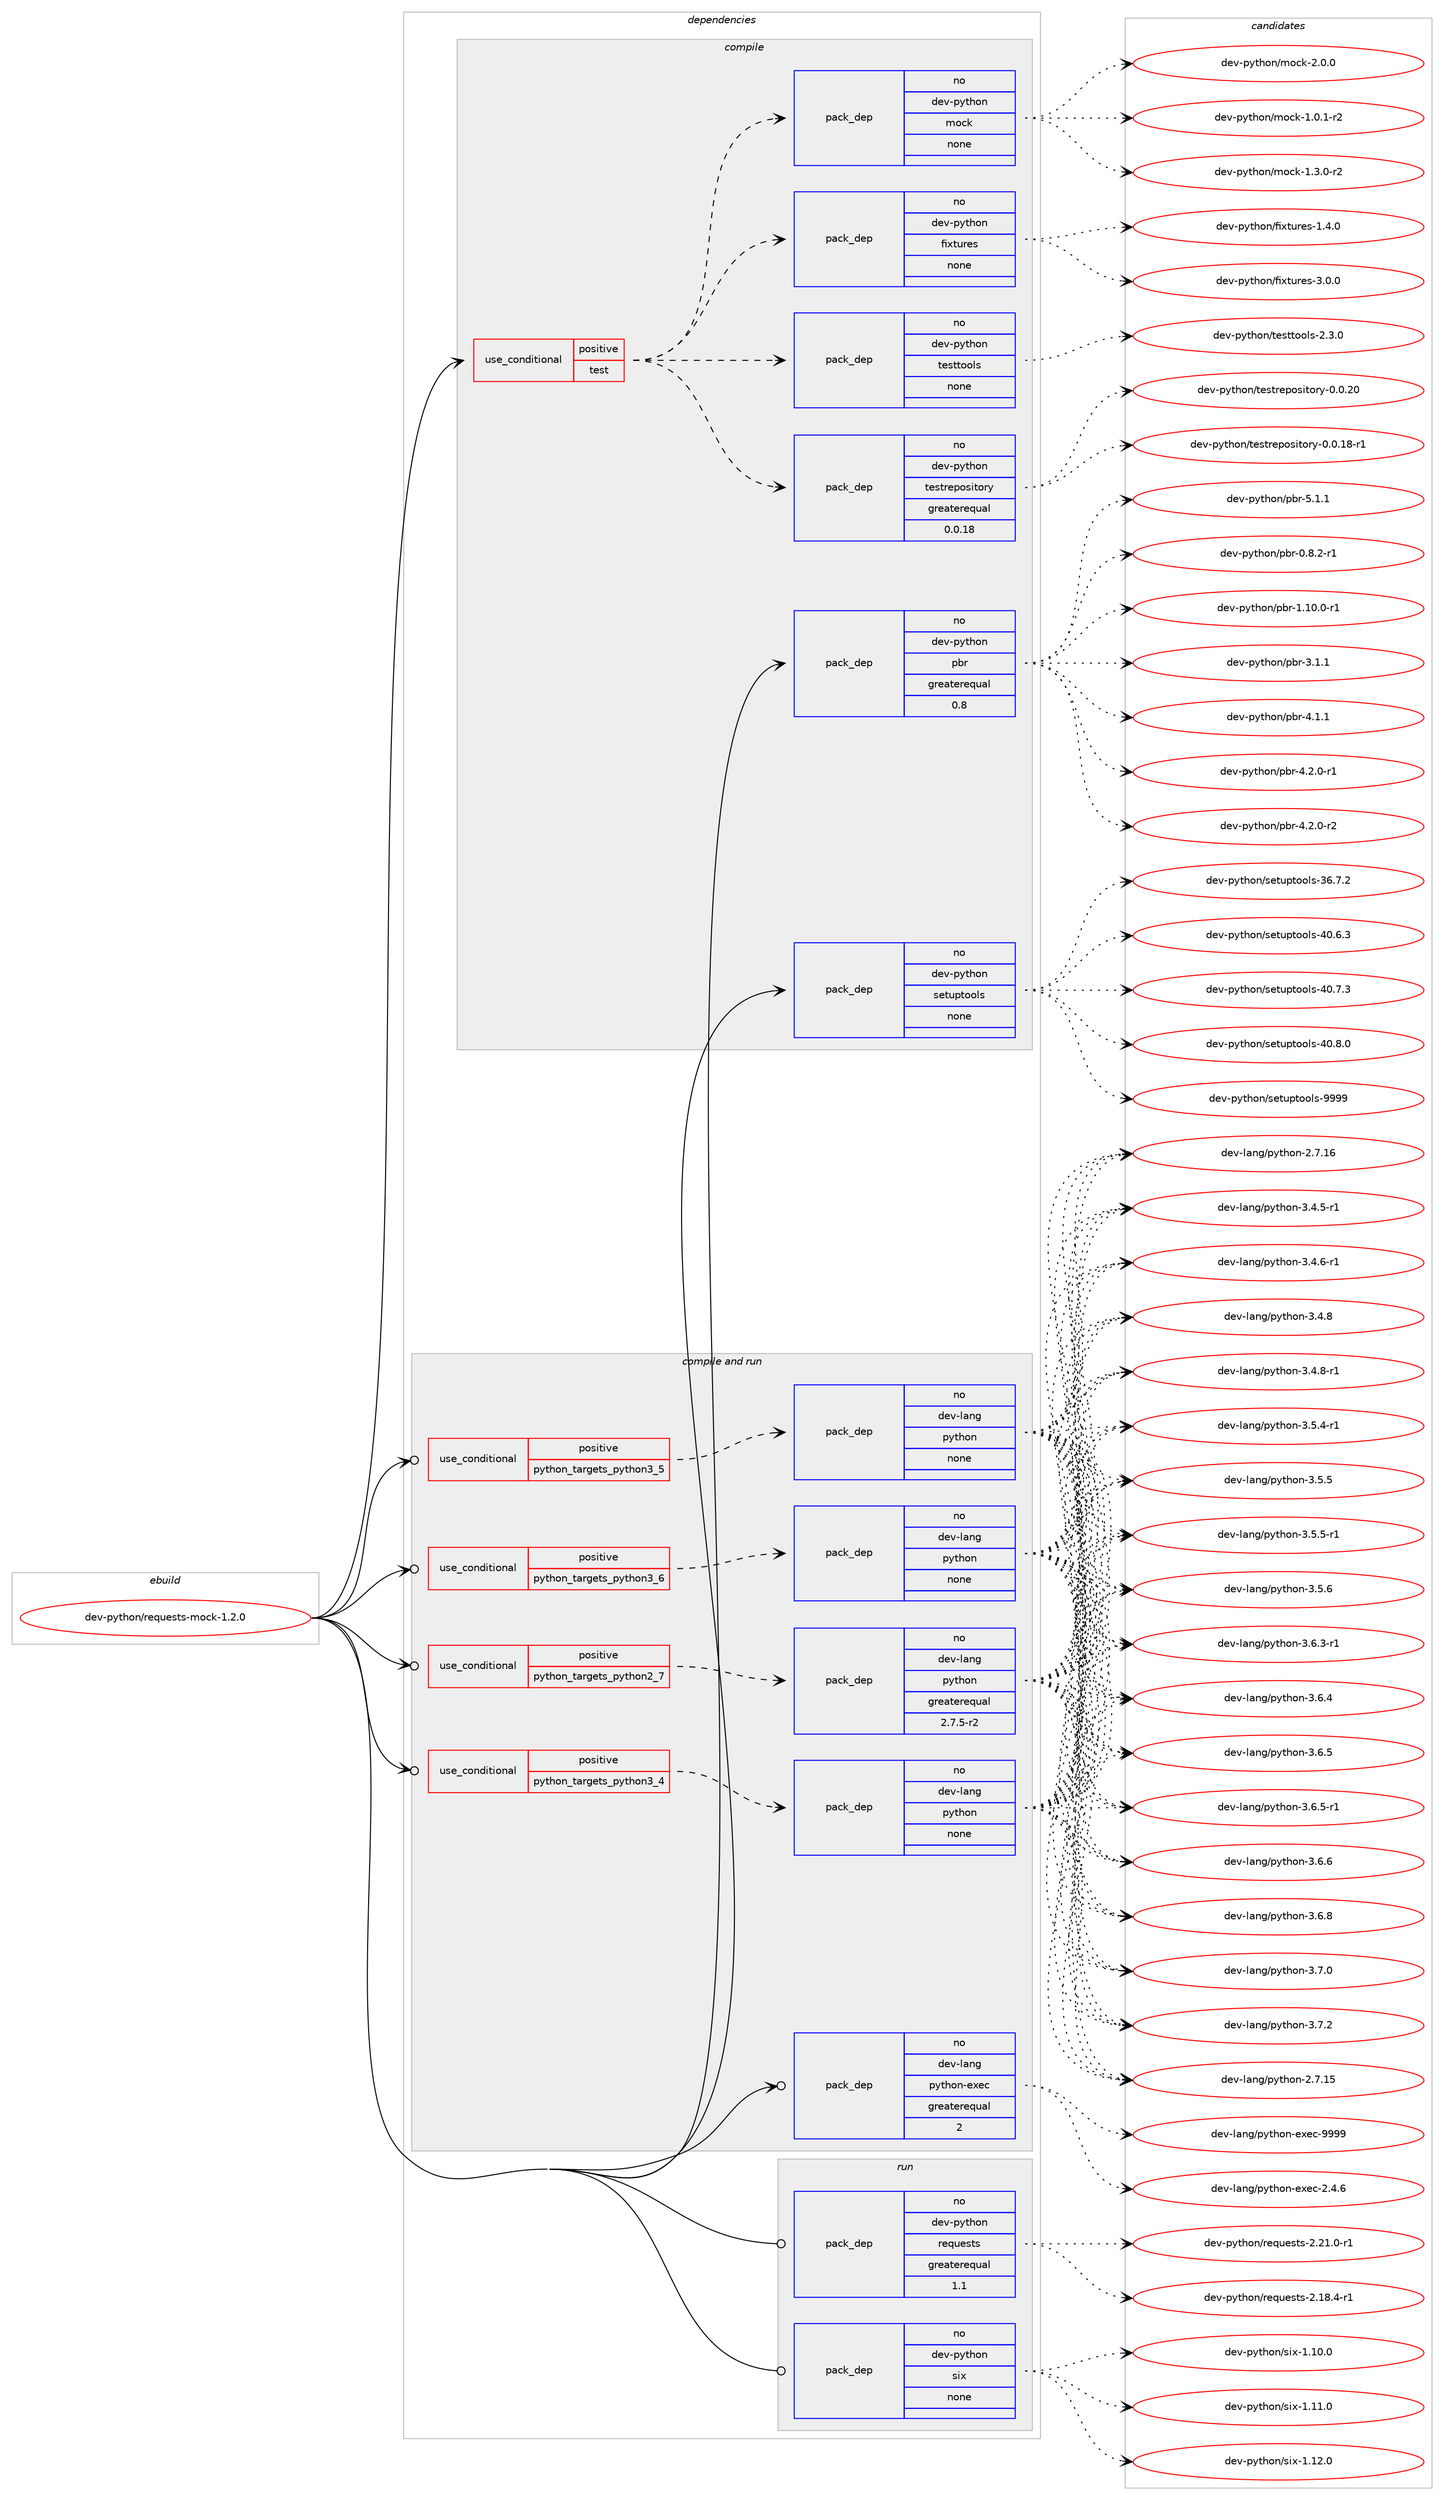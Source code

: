 digraph prolog {

# *************
# Graph options
# *************

newrank=true;
concentrate=true;
compound=true;
graph [rankdir=LR,fontname=Helvetica,fontsize=10,ranksep=1.5];#, ranksep=2.5, nodesep=0.2];
edge  [arrowhead=vee];
node  [fontname=Helvetica,fontsize=10];

# **********
# The ebuild
# **********

subgraph cluster_leftcol {
color=gray;
rank=same;
label=<<i>ebuild</i>>;
id [label="dev-python/requests-mock-1.2.0", color=red, width=4, href="../dev-python/requests-mock-1.2.0.svg"];
}

# ****************
# The dependencies
# ****************

subgraph cluster_midcol {
color=gray;
label=<<i>dependencies</i>>;
subgraph cluster_compile {
fillcolor="#eeeeee";
style=filled;
label=<<i>compile</i>>;
subgraph cond383804 {
dependency1438972 [label=<<TABLE BORDER="0" CELLBORDER="1" CELLSPACING="0" CELLPADDING="4"><TR><TD ROWSPAN="3" CELLPADDING="10">use_conditional</TD></TR><TR><TD>positive</TD></TR><TR><TD>test</TD></TR></TABLE>>, shape=none, color=red];
subgraph pack1031806 {
dependency1438973 [label=<<TABLE BORDER="0" CELLBORDER="1" CELLSPACING="0" CELLPADDING="4" WIDTH="220"><TR><TD ROWSPAN="6" CELLPADDING="30">pack_dep</TD></TR><TR><TD WIDTH="110">no</TD></TR><TR><TD>dev-python</TD></TR><TR><TD>fixtures</TD></TR><TR><TD>none</TD></TR><TR><TD></TD></TR></TABLE>>, shape=none, color=blue];
}
dependency1438972:e -> dependency1438973:w [weight=20,style="dashed",arrowhead="vee"];
subgraph pack1031807 {
dependency1438974 [label=<<TABLE BORDER="0" CELLBORDER="1" CELLSPACING="0" CELLPADDING="4" WIDTH="220"><TR><TD ROWSPAN="6" CELLPADDING="30">pack_dep</TD></TR><TR><TD WIDTH="110">no</TD></TR><TR><TD>dev-python</TD></TR><TR><TD>mock</TD></TR><TR><TD>none</TD></TR><TR><TD></TD></TR></TABLE>>, shape=none, color=blue];
}
dependency1438972:e -> dependency1438974:w [weight=20,style="dashed",arrowhead="vee"];
subgraph pack1031808 {
dependency1438975 [label=<<TABLE BORDER="0" CELLBORDER="1" CELLSPACING="0" CELLPADDING="4" WIDTH="220"><TR><TD ROWSPAN="6" CELLPADDING="30">pack_dep</TD></TR><TR><TD WIDTH="110">no</TD></TR><TR><TD>dev-python</TD></TR><TR><TD>testrepository</TD></TR><TR><TD>greaterequal</TD></TR><TR><TD>0.0.18</TD></TR></TABLE>>, shape=none, color=blue];
}
dependency1438972:e -> dependency1438975:w [weight=20,style="dashed",arrowhead="vee"];
subgraph pack1031809 {
dependency1438976 [label=<<TABLE BORDER="0" CELLBORDER="1" CELLSPACING="0" CELLPADDING="4" WIDTH="220"><TR><TD ROWSPAN="6" CELLPADDING="30">pack_dep</TD></TR><TR><TD WIDTH="110">no</TD></TR><TR><TD>dev-python</TD></TR><TR><TD>testtools</TD></TR><TR><TD>none</TD></TR><TR><TD></TD></TR></TABLE>>, shape=none, color=blue];
}
dependency1438972:e -> dependency1438976:w [weight=20,style="dashed",arrowhead="vee"];
}
id:e -> dependency1438972:w [weight=20,style="solid",arrowhead="vee"];
subgraph pack1031810 {
dependency1438977 [label=<<TABLE BORDER="0" CELLBORDER="1" CELLSPACING="0" CELLPADDING="4" WIDTH="220"><TR><TD ROWSPAN="6" CELLPADDING="30">pack_dep</TD></TR><TR><TD WIDTH="110">no</TD></TR><TR><TD>dev-python</TD></TR><TR><TD>pbr</TD></TR><TR><TD>greaterequal</TD></TR><TR><TD>0.8</TD></TR></TABLE>>, shape=none, color=blue];
}
id:e -> dependency1438977:w [weight=20,style="solid",arrowhead="vee"];
subgraph pack1031811 {
dependency1438978 [label=<<TABLE BORDER="0" CELLBORDER="1" CELLSPACING="0" CELLPADDING="4" WIDTH="220"><TR><TD ROWSPAN="6" CELLPADDING="30">pack_dep</TD></TR><TR><TD WIDTH="110">no</TD></TR><TR><TD>dev-python</TD></TR><TR><TD>setuptools</TD></TR><TR><TD>none</TD></TR><TR><TD></TD></TR></TABLE>>, shape=none, color=blue];
}
id:e -> dependency1438978:w [weight=20,style="solid",arrowhead="vee"];
}
subgraph cluster_compileandrun {
fillcolor="#eeeeee";
style=filled;
label=<<i>compile and run</i>>;
subgraph cond383805 {
dependency1438979 [label=<<TABLE BORDER="0" CELLBORDER="1" CELLSPACING="0" CELLPADDING="4"><TR><TD ROWSPAN="3" CELLPADDING="10">use_conditional</TD></TR><TR><TD>positive</TD></TR><TR><TD>python_targets_python2_7</TD></TR></TABLE>>, shape=none, color=red];
subgraph pack1031812 {
dependency1438980 [label=<<TABLE BORDER="0" CELLBORDER="1" CELLSPACING="0" CELLPADDING="4" WIDTH="220"><TR><TD ROWSPAN="6" CELLPADDING="30">pack_dep</TD></TR><TR><TD WIDTH="110">no</TD></TR><TR><TD>dev-lang</TD></TR><TR><TD>python</TD></TR><TR><TD>greaterequal</TD></TR><TR><TD>2.7.5-r2</TD></TR></TABLE>>, shape=none, color=blue];
}
dependency1438979:e -> dependency1438980:w [weight=20,style="dashed",arrowhead="vee"];
}
id:e -> dependency1438979:w [weight=20,style="solid",arrowhead="odotvee"];
subgraph cond383806 {
dependency1438981 [label=<<TABLE BORDER="0" CELLBORDER="1" CELLSPACING="0" CELLPADDING="4"><TR><TD ROWSPAN="3" CELLPADDING="10">use_conditional</TD></TR><TR><TD>positive</TD></TR><TR><TD>python_targets_python3_4</TD></TR></TABLE>>, shape=none, color=red];
subgraph pack1031813 {
dependency1438982 [label=<<TABLE BORDER="0" CELLBORDER="1" CELLSPACING="0" CELLPADDING="4" WIDTH="220"><TR><TD ROWSPAN="6" CELLPADDING="30">pack_dep</TD></TR><TR><TD WIDTH="110">no</TD></TR><TR><TD>dev-lang</TD></TR><TR><TD>python</TD></TR><TR><TD>none</TD></TR><TR><TD></TD></TR></TABLE>>, shape=none, color=blue];
}
dependency1438981:e -> dependency1438982:w [weight=20,style="dashed",arrowhead="vee"];
}
id:e -> dependency1438981:w [weight=20,style="solid",arrowhead="odotvee"];
subgraph cond383807 {
dependency1438983 [label=<<TABLE BORDER="0" CELLBORDER="1" CELLSPACING="0" CELLPADDING="4"><TR><TD ROWSPAN="3" CELLPADDING="10">use_conditional</TD></TR><TR><TD>positive</TD></TR><TR><TD>python_targets_python3_5</TD></TR></TABLE>>, shape=none, color=red];
subgraph pack1031814 {
dependency1438984 [label=<<TABLE BORDER="0" CELLBORDER="1" CELLSPACING="0" CELLPADDING="4" WIDTH="220"><TR><TD ROWSPAN="6" CELLPADDING="30">pack_dep</TD></TR><TR><TD WIDTH="110">no</TD></TR><TR><TD>dev-lang</TD></TR><TR><TD>python</TD></TR><TR><TD>none</TD></TR><TR><TD></TD></TR></TABLE>>, shape=none, color=blue];
}
dependency1438983:e -> dependency1438984:w [weight=20,style="dashed",arrowhead="vee"];
}
id:e -> dependency1438983:w [weight=20,style="solid",arrowhead="odotvee"];
subgraph cond383808 {
dependency1438985 [label=<<TABLE BORDER="0" CELLBORDER="1" CELLSPACING="0" CELLPADDING="4"><TR><TD ROWSPAN="3" CELLPADDING="10">use_conditional</TD></TR><TR><TD>positive</TD></TR><TR><TD>python_targets_python3_6</TD></TR></TABLE>>, shape=none, color=red];
subgraph pack1031815 {
dependency1438986 [label=<<TABLE BORDER="0" CELLBORDER="1" CELLSPACING="0" CELLPADDING="4" WIDTH="220"><TR><TD ROWSPAN="6" CELLPADDING="30">pack_dep</TD></TR><TR><TD WIDTH="110">no</TD></TR><TR><TD>dev-lang</TD></TR><TR><TD>python</TD></TR><TR><TD>none</TD></TR><TR><TD></TD></TR></TABLE>>, shape=none, color=blue];
}
dependency1438985:e -> dependency1438986:w [weight=20,style="dashed",arrowhead="vee"];
}
id:e -> dependency1438985:w [weight=20,style="solid",arrowhead="odotvee"];
subgraph pack1031816 {
dependency1438987 [label=<<TABLE BORDER="0" CELLBORDER="1" CELLSPACING="0" CELLPADDING="4" WIDTH="220"><TR><TD ROWSPAN="6" CELLPADDING="30">pack_dep</TD></TR><TR><TD WIDTH="110">no</TD></TR><TR><TD>dev-lang</TD></TR><TR><TD>python-exec</TD></TR><TR><TD>greaterequal</TD></TR><TR><TD>2</TD></TR></TABLE>>, shape=none, color=blue];
}
id:e -> dependency1438987:w [weight=20,style="solid",arrowhead="odotvee"];
}
subgraph cluster_run {
fillcolor="#eeeeee";
style=filled;
label=<<i>run</i>>;
subgraph pack1031817 {
dependency1438988 [label=<<TABLE BORDER="0" CELLBORDER="1" CELLSPACING="0" CELLPADDING="4" WIDTH="220"><TR><TD ROWSPAN="6" CELLPADDING="30">pack_dep</TD></TR><TR><TD WIDTH="110">no</TD></TR><TR><TD>dev-python</TD></TR><TR><TD>requests</TD></TR><TR><TD>greaterequal</TD></TR><TR><TD>1.1</TD></TR></TABLE>>, shape=none, color=blue];
}
id:e -> dependency1438988:w [weight=20,style="solid",arrowhead="odot"];
subgraph pack1031818 {
dependency1438989 [label=<<TABLE BORDER="0" CELLBORDER="1" CELLSPACING="0" CELLPADDING="4" WIDTH="220"><TR><TD ROWSPAN="6" CELLPADDING="30">pack_dep</TD></TR><TR><TD WIDTH="110">no</TD></TR><TR><TD>dev-python</TD></TR><TR><TD>six</TD></TR><TR><TD>none</TD></TR><TR><TD></TD></TR></TABLE>>, shape=none, color=blue];
}
id:e -> dependency1438989:w [weight=20,style="solid",arrowhead="odot"];
}
}

# **************
# The candidates
# **************

subgraph cluster_choices {
rank=same;
color=gray;
label=<<i>candidates</i>>;

subgraph choice1031806 {
color=black;
nodesep=1;
choice1001011184511212111610411111047102105120116117114101115454946524648 [label="dev-python/fixtures-1.4.0", color=red, width=4,href="../dev-python/fixtures-1.4.0.svg"];
choice1001011184511212111610411111047102105120116117114101115455146484648 [label="dev-python/fixtures-3.0.0", color=red, width=4,href="../dev-python/fixtures-3.0.0.svg"];
dependency1438973:e -> choice1001011184511212111610411111047102105120116117114101115454946524648:w [style=dotted,weight="100"];
dependency1438973:e -> choice1001011184511212111610411111047102105120116117114101115455146484648:w [style=dotted,weight="100"];
}
subgraph choice1031807 {
color=black;
nodesep=1;
choice1001011184511212111610411111047109111991074549464846494511450 [label="dev-python/mock-1.0.1-r2", color=red, width=4,href="../dev-python/mock-1.0.1-r2.svg"];
choice1001011184511212111610411111047109111991074549465146484511450 [label="dev-python/mock-1.3.0-r2", color=red, width=4,href="../dev-python/mock-1.3.0-r2.svg"];
choice100101118451121211161041111104710911199107455046484648 [label="dev-python/mock-2.0.0", color=red, width=4,href="../dev-python/mock-2.0.0.svg"];
dependency1438974:e -> choice1001011184511212111610411111047109111991074549464846494511450:w [style=dotted,weight="100"];
dependency1438974:e -> choice1001011184511212111610411111047109111991074549465146484511450:w [style=dotted,weight="100"];
dependency1438974:e -> choice100101118451121211161041111104710911199107455046484648:w [style=dotted,weight="100"];
}
subgraph choice1031808 {
color=black;
nodesep=1;
choice1001011184511212111610411111047116101115116114101112111115105116111114121454846484649564511449 [label="dev-python/testrepository-0.0.18-r1", color=red, width=4,href="../dev-python/testrepository-0.0.18-r1.svg"];
choice100101118451121211161041111104711610111511611410111211111510511611111412145484648465048 [label="dev-python/testrepository-0.0.20", color=red, width=4,href="../dev-python/testrepository-0.0.20.svg"];
dependency1438975:e -> choice1001011184511212111610411111047116101115116114101112111115105116111114121454846484649564511449:w [style=dotted,weight="100"];
dependency1438975:e -> choice100101118451121211161041111104711610111511611410111211111510511611111412145484648465048:w [style=dotted,weight="100"];
}
subgraph choice1031809 {
color=black;
nodesep=1;
choice1001011184511212111610411111047116101115116116111111108115455046514648 [label="dev-python/testtools-2.3.0", color=red, width=4,href="../dev-python/testtools-2.3.0.svg"];
dependency1438976:e -> choice1001011184511212111610411111047116101115116116111111108115455046514648:w [style=dotted,weight="100"];
}
subgraph choice1031810 {
color=black;
nodesep=1;
choice1001011184511212111610411111047112981144548465646504511449 [label="dev-python/pbr-0.8.2-r1", color=red, width=4,href="../dev-python/pbr-0.8.2-r1.svg"];
choice100101118451121211161041111104711298114454946494846484511449 [label="dev-python/pbr-1.10.0-r1", color=red, width=4,href="../dev-python/pbr-1.10.0-r1.svg"];
choice100101118451121211161041111104711298114455146494649 [label="dev-python/pbr-3.1.1", color=red, width=4,href="../dev-python/pbr-3.1.1.svg"];
choice100101118451121211161041111104711298114455246494649 [label="dev-python/pbr-4.1.1", color=red, width=4,href="../dev-python/pbr-4.1.1.svg"];
choice1001011184511212111610411111047112981144552465046484511449 [label="dev-python/pbr-4.2.0-r1", color=red, width=4,href="../dev-python/pbr-4.2.0-r1.svg"];
choice1001011184511212111610411111047112981144552465046484511450 [label="dev-python/pbr-4.2.0-r2", color=red, width=4,href="../dev-python/pbr-4.2.0-r2.svg"];
choice100101118451121211161041111104711298114455346494649 [label="dev-python/pbr-5.1.1", color=red, width=4,href="../dev-python/pbr-5.1.1.svg"];
dependency1438977:e -> choice1001011184511212111610411111047112981144548465646504511449:w [style=dotted,weight="100"];
dependency1438977:e -> choice100101118451121211161041111104711298114454946494846484511449:w [style=dotted,weight="100"];
dependency1438977:e -> choice100101118451121211161041111104711298114455146494649:w [style=dotted,weight="100"];
dependency1438977:e -> choice100101118451121211161041111104711298114455246494649:w [style=dotted,weight="100"];
dependency1438977:e -> choice1001011184511212111610411111047112981144552465046484511449:w [style=dotted,weight="100"];
dependency1438977:e -> choice1001011184511212111610411111047112981144552465046484511450:w [style=dotted,weight="100"];
dependency1438977:e -> choice100101118451121211161041111104711298114455346494649:w [style=dotted,weight="100"];
}
subgraph choice1031811 {
color=black;
nodesep=1;
choice100101118451121211161041111104711510111611711211611111110811545515446554650 [label="dev-python/setuptools-36.7.2", color=red, width=4,href="../dev-python/setuptools-36.7.2.svg"];
choice100101118451121211161041111104711510111611711211611111110811545524846544651 [label="dev-python/setuptools-40.6.3", color=red, width=4,href="../dev-python/setuptools-40.6.3.svg"];
choice100101118451121211161041111104711510111611711211611111110811545524846554651 [label="dev-python/setuptools-40.7.3", color=red, width=4,href="../dev-python/setuptools-40.7.3.svg"];
choice100101118451121211161041111104711510111611711211611111110811545524846564648 [label="dev-python/setuptools-40.8.0", color=red, width=4,href="../dev-python/setuptools-40.8.0.svg"];
choice10010111845112121116104111110471151011161171121161111111081154557575757 [label="dev-python/setuptools-9999", color=red, width=4,href="../dev-python/setuptools-9999.svg"];
dependency1438978:e -> choice100101118451121211161041111104711510111611711211611111110811545515446554650:w [style=dotted,weight="100"];
dependency1438978:e -> choice100101118451121211161041111104711510111611711211611111110811545524846544651:w [style=dotted,weight="100"];
dependency1438978:e -> choice100101118451121211161041111104711510111611711211611111110811545524846554651:w [style=dotted,weight="100"];
dependency1438978:e -> choice100101118451121211161041111104711510111611711211611111110811545524846564648:w [style=dotted,weight="100"];
dependency1438978:e -> choice10010111845112121116104111110471151011161171121161111111081154557575757:w [style=dotted,weight="100"];
}
subgraph choice1031812 {
color=black;
nodesep=1;
choice10010111845108971101034711212111610411111045504655464953 [label="dev-lang/python-2.7.15", color=red, width=4,href="../dev-lang/python-2.7.15.svg"];
choice10010111845108971101034711212111610411111045504655464954 [label="dev-lang/python-2.7.16", color=red, width=4,href="../dev-lang/python-2.7.16.svg"];
choice1001011184510897110103471121211161041111104551465246534511449 [label="dev-lang/python-3.4.5-r1", color=red, width=4,href="../dev-lang/python-3.4.5-r1.svg"];
choice1001011184510897110103471121211161041111104551465246544511449 [label="dev-lang/python-3.4.6-r1", color=red, width=4,href="../dev-lang/python-3.4.6-r1.svg"];
choice100101118451089711010347112121116104111110455146524656 [label="dev-lang/python-3.4.8", color=red, width=4,href="../dev-lang/python-3.4.8.svg"];
choice1001011184510897110103471121211161041111104551465246564511449 [label="dev-lang/python-3.4.8-r1", color=red, width=4,href="../dev-lang/python-3.4.8-r1.svg"];
choice1001011184510897110103471121211161041111104551465346524511449 [label="dev-lang/python-3.5.4-r1", color=red, width=4,href="../dev-lang/python-3.5.4-r1.svg"];
choice100101118451089711010347112121116104111110455146534653 [label="dev-lang/python-3.5.5", color=red, width=4,href="../dev-lang/python-3.5.5.svg"];
choice1001011184510897110103471121211161041111104551465346534511449 [label="dev-lang/python-3.5.5-r1", color=red, width=4,href="../dev-lang/python-3.5.5-r1.svg"];
choice100101118451089711010347112121116104111110455146534654 [label="dev-lang/python-3.5.6", color=red, width=4,href="../dev-lang/python-3.5.6.svg"];
choice1001011184510897110103471121211161041111104551465446514511449 [label="dev-lang/python-3.6.3-r1", color=red, width=4,href="../dev-lang/python-3.6.3-r1.svg"];
choice100101118451089711010347112121116104111110455146544652 [label="dev-lang/python-3.6.4", color=red, width=4,href="../dev-lang/python-3.6.4.svg"];
choice100101118451089711010347112121116104111110455146544653 [label="dev-lang/python-3.6.5", color=red, width=4,href="../dev-lang/python-3.6.5.svg"];
choice1001011184510897110103471121211161041111104551465446534511449 [label="dev-lang/python-3.6.5-r1", color=red, width=4,href="../dev-lang/python-3.6.5-r1.svg"];
choice100101118451089711010347112121116104111110455146544654 [label="dev-lang/python-3.6.6", color=red, width=4,href="../dev-lang/python-3.6.6.svg"];
choice100101118451089711010347112121116104111110455146544656 [label="dev-lang/python-3.6.8", color=red, width=4,href="../dev-lang/python-3.6.8.svg"];
choice100101118451089711010347112121116104111110455146554648 [label="dev-lang/python-3.7.0", color=red, width=4,href="../dev-lang/python-3.7.0.svg"];
choice100101118451089711010347112121116104111110455146554650 [label="dev-lang/python-3.7.2", color=red, width=4,href="../dev-lang/python-3.7.2.svg"];
dependency1438980:e -> choice10010111845108971101034711212111610411111045504655464953:w [style=dotted,weight="100"];
dependency1438980:e -> choice10010111845108971101034711212111610411111045504655464954:w [style=dotted,weight="100"];
dependency1438980:e -> choice1001011184510897110103471121211161041111104551465246534511449:w [style=dotted,weight="100"];
dependency1438980:e -> choice1001011184510897110103471121211161041111104551465246544511449:w [style=dotted,weight="100"];
dependency1438980:e -> choice100101118451089711010347112121116104111110455146524656:w [style=dotted,weight="100"];
dependency1438980:e -> choice1001011184510897110103471121211161041111104551465246564511449:w [style=dotted,weight="100"];
dependency1438980:e -> choice1001011184510897110103471121211161041111104551465346524511449:w [style=dotted,weight="100"];
dependency1438980:e -> choice100101118451089711010347112121116104111110455146534653:w [style=dotted,weight="100"];
dependency1438980:e -> choice1001011184510897110103471121211161041111104551465346534511449:w [style=dotted,weight="100"];
dependency1438980:e -> choice100101118451089711010347112121116104111110455146534654:w [style=dotted,weight="100"];
dependency1438980:e -> choice1001011184510897110103471121211161041111104551465446514511449:w [style=dotted,weight="100"];
dependency1438980:e -> choice100101118451089711010347112121116104111110455146544652:w [style=dotted,weight="100"];
dependency1438980:e -> choice100101118451089711010347112121116104111110455146544653:w [style=dotted,weight="100"];
dependency1438980:e -> choice1001011184510897110103471121211161041111104551465446534511449:w [style=dotted,weight="100"];
dependency1438980:e -> choice100101118451089711010347112121116104111110455146544654:w [style=dotted,weight="100"];
dependency1438980:e -> choice100101118451089711010347112121116104111110455146544656:w [style=dotted,weight="100"];
dependency1438980:e -> choice100101118451089711010347112121116104111110455146554648:w [style=dotted,weight="100"];
dependency1438980:e -> choice100101118451089711010347112121116104111110455146554650:w [style=dotted,weight="100"];
}
subgraph choice1031813 {
color=black;
nodesep=1;
choice10010111845108971101034711212111610411111045504655464953 [label="dev-lang/python-2.7.15", color=red, width=4,href="../dev-lang/python-2.7.15.svg"];
choice10010111845108971101034711212111610411111045504655464954 [label="dev-lang/python-2.7.16", color=red, width=4,href="../dev-lang/python-2.7.16.svg"];
choice1001011184510897110103471121211161041111104551465246534511449 [label="dev-lang/python-3.4.5-r1", color=red, width=4,href="../dev-lang/python-3.4.5-r1.svg"];
choice1001011184510897110103471121211161041111104551465246544511449 [label="dev-lang/python-3.4.6-r1", color=red, width=4,href="../dev-lang/python-3.4.6-r1.svg"];
choice100101118451089711010347112121116104111110455146524656 [label="dev-lang/python-3.4.8", color=red, width=4,href="../dev-lang/python-3.4.8.svg"];
choice1001011184510897110103471121211161041111104551465246564511449 [label="dev-lang/python-3.4.8-r1", color=red, width=4,href="../dev-lang/python-3.4.8-r1.svg"];
choice1001011184510897110103471121211161041111104551465346524511449 [label="dev-lang/python-3.5.4-r1", color=red, width=4,href="../dev-lang/python-3.5.4-r1.svg"];
choice100101118451089711010347112121116104111110455146534653 [label="dev-lang/python-3.5.5", color=red, width=4,href="../dev-lang/python-3.5.5.svg"];
choice1001011184510897110103471121211161041111104551465346534511449 [label="dev-lang/python-3.5.5-r1", color=red, width=4,href="../dev-lang/python-3.5.5-r1.svg"];
choice100101118451089711010347112121116104111110455146534654 [label="dev-lang/python-3.5.6", color=red, width=4,href="../dev-lang/python-3.5.6.svg"];
choice1001011184510897110103471121211161041111104551465446514511449 [label="dev-lang/python-3.6.3-r1", color=red, width=4,href="../dev-lang/python-3.6.3-r1.svg"];
choice100101118451089711010347112121116104111110455146544652 [label="dev-lang/python-3.6.4", color=red, width=4,href="../dev-lang/python-3.6.4.svg"];
choice100101118451089711010347112121116104111110455146544653 [label="dev-lang/python-3.6.5", color=red, width=4,href="../dev-lang/python-3.6.5.svg"];
choice1001011184510897110103471121211161041111104551465446534511449 [label="dev-lang/python-3.6.5-r1", color=red, width=4,href="../dev-lang/python-3.6.5-r1.svg"];
choice100101118451089711010347112121116104111110455146544654 [label="dev-lang/python-3.6.6", color=red, width=4,href="../dev-lang/python-3.6.6.svg"];
choice100101118451089711010347112121116104111110455146544656 [label="dev-lang/python-3.6.8", color=red, width=4,href="../dev-lang/python-3.6.8.svg"];
choice100101118451089711010347112121116104111110455146554648 [label="dev-lang/python-3.7.0", color=red, width=4,href="../dev-lang/python-3.7.0.svg"];
choice100101118451089711010347112121116104111110455146554650 [label="dev-lang/python-3.7.2", color=red, width=4,href="../dev-lang/python-3.7.2.svg"];
dependency1438982:e -> choice10010111845108971101034711212111610411111045504655464953:w [style=dotted,weight="100"];
dependency1438982:e -> choice10010111845108971101034711212111610411111045504655464954:w [style=dotted,weight="100"];
dependency1438982:e -> choice1001011184510897110103471121211161041111104551465246534511449:w [style=dotted,weight="100"];
dependency1438982:e -> choice1001011184510897110103471121211161041111104551465246544511449:w [style=dotted,weight="100"];
dependency1438982:e -> choice100101118451089711010347112121116104111110455146524656:w [style=dotted,weight="100"];
dependency1438982:e -> choice1001011184510897110103471121211161041111104551465246564511449:w [style=dotted,weight="100"];
dependency1438982:e -> choice1001011184510897110103471121211161041111104551465346524511449:w [style=dotted,weight="100"];
dependency1438982:e -> choice100101118451089711010347112121116104111110455146534653:w [style=dotted,weight="100"];
dependency1438982:e -> choice1001011184510897110103471121211161041111104551465346534511449:w [style=dotted,weight="100"];
dependency1438982:e -> choice100101118451089711010347112121116104111110455146534654:w [style=dotted,weight="100"];
dependency1438982:e -> choice1001011184510897110103471121211161041111104551465446514511449:w [style=dotted,weight="100"];
dependency1438982:e -> choice100101118451089711010347112121116104111110455146544652:w [style=dotted,weight="100"];
dependency1438982:e -> choice100101118451089711010347112121116104111110455146544653:w [style=dotted,weight="100"];
dependency1438982:e -> choice1001011184510897110103471121211161041111104551465446534511449:w [style=dotted,weight="100"];
dependency1438982:e -> choice100101118451089711010347112121116104111110455146544654:w [style=dotted,weight="100"];
dependency1438982:e -> choice100101118451089711010347112121116104111110455146544656:w [style=dotted,weight="100"];
dependency1438982:e -> choice100101118451089711010347112121116104111110455146554648:w [style=dotted,weight="100"];
dependency1438982:e -> choice100101118451089711010347112121116104111110455146554650:w [style=dotted,weight="100"];
}
subgraph choice1031814 {
color=black;
nodesep=1;
choice10010111845108971101034711212111610411111045504655464953 [label="dev-lang/python-2.7.15", color=red, width=4,href="../dev-lang/python-2.7.15.svg"];
choice10010111845108971101034711212111610411111045504655464954 [label="dev-lang/python-2.7.16", color=red, width=4,href="../dev-lang/python-2.7.16.svg"];
choice1001011184510897110103471121211161041111104551465246534511449 [label="dev-lang/python-3.4.5-r1", color=red, width=4,href="../dev-lang/python-3.4.5-r1.svg"];
choice1001011184510897110103471121211161041111104551465246544511449 [label="dev-lang/python-3.4.6-r1", color=red, width=4,href="../dev-lang/python-3.4.6-r1.svg"];
choice100101118451089711010347112121116104111110455146524656 [label="dev-lang/python-3.4.8", color=red, width=4,href="../dev-lang/python-3.4.8.svg"];
choice1001011184510897110103471121211161041111104551465246564511449 [label="dev-lang/python-3.4.8-r1", color=red, width=4,href="../dev-lang/python-3.4.8-r1.svg"];
choice1001011184510897110103471121211161041111104551465346524511449 [label="dev-lang/python-3.5.4-r1", color=red, width=4,href="../dev-lang/python-3.5.4-r1.svg"];
choice100101118451089711010347112121116104111110455146534653 [label="dev-lang/python-3.5.5", color=red, width=4,href="../dev-lang/python-3.5.5.svg"];
choice1001011184510897110103471121211161041111104551465346534511449 [label="dev-lang/python-3.5.5-r1", color=red, width=4,href="../dev-lang/python-3.5.5-r1.svg"];
choice100101118451089711010347112121116104111110455146534654 [label="dev-lang/python-3.5.6", color=red, width=4,href="../dev-lang/python-3.5.6.svg"];
choice1001011184510897110103471121211161041111104551465446514511449 [label="dev-lang/python-3.6.3-r1", color=red, width=4,href="../dev-lang/python-3.6.3-r1.svg"];
choice100101118451089711010347112121116104111110455146544652 [label="dev-lang/python-3.6.4", color=red, width=4,href="../dev-lang/python-3.6.4.svg"];
choice100101118451089711010347112121116104111110455146544653 [label="dev-lang/python-3.6.5", color=red, width=4,href="../dev-lang/python-3.6.5.svg"];
choice1001011184510897110103471121211161041111104551465446534511449 [label="dev-lang/python-3.6.5-r1", color=red, width=4,href="../dev-lang/python-3.6.5-r1.svg"];
choice100101118451089711010347112121116104111110455146544654 [label="dev-lang/python-3.6.6", color=red, width=4,href="../dev-lang/python-3.6.6.svg"];
choice100101118451089711010347112121116104111110455146544656 [label="dev-lang/python-3.6.8", color=red, width=4,href="../dev-lang/python-3.6.8.svg"];
choice100101118451089711010347112121116104111110455146554648 [label="dev-lang/python-3.7.0", color=red, width=4,href="../dev-lang/python-3.7.0.svg"];
choice100101118451089711010347112121116104111110455146554650 [label="dev-lang/python-3.7.2", color=red, width=4,href="../dev-lang/python-3.7.2.svg"];
dependency1438984:e -> choice10010111845108971101034711212111610411111045504655464953:w [style=dotted,weight="100"];
dependency1438984:e -> choice10010111845108971101034711212111610411111045504655464954:w [style=dotted,weight="100"];
dependency1438984:e -> choice1001011184510897110103471121211161041111104551465246534511449:w [style=dotted,weight="100"];
dependency1438984:e -> choice1001011184510897110103471121211161041111104551465246544511449:w [style=dotted,weight="100"];
dependency1438984:e -> choice100101118451089711010347112121116104111110455146524656:w [style=dotted,weight="100"];
dependency1438984:e -> choice1001011184510897110103471121211161041111104551465246564511449:w [style=dotted,weight="100"];
dependency1438984:e -> choice1001011184510897110103471121211161041111104551465346524511449:w [style=dotted,weight="100"];
dependency1438984:e -> choice100101118451089711010347112121116104111110455146534653:w [style=dotted,weight="100"];
dependency1438984:e -> choice1001011184510897110103471121211161041111104551465346534511449:w [style=dotted,weight="100"];
dependency1438984:e -> choice100101118451089711010347112121116104111110455146534654:w [style=dotted,weight="100"];
dependency1438984:e -> choice1001011184510897110103471121211161041111104551465446514511449:w [style=dotted,weight="100"];
dependency1438984:e -> choice100101118451089711010347112121116104111110455146544652:w [style=dotted,weight="100"];
dependency1438984:e -> choice100101118451089711010347112121116104111110455146544653:w [style=dotted,weight="100"];
dependency1438984:e -> choice1001011184510897110103471121211161041111104551465446534511449:w [style=dotted,weight="100"];
dependency1438984:e -> choice100101118451089711010347112121116104111110455146544654:w [style=dotted,weight="100"];
dependency1438984:e -> choice100101118451089711010347112121116104111110455146544656:w [style=dotted,weight="100"];
dependency1438984:e -> choice100101118451089711010347112121116104111110455146554648:w [style=dotted,weight="100"];
dependency1438984:e -> choice100101118451089711010347112121116104111110455146554650:w [style=dotted,weight="100"];
}
subgraph choice1031815 {
color=black;
nodesep=1;
choice10010111845108971101034711212111610411111045504655464953 [label="dev-lang/python-2.7.15", color=red, width=4,href="../dev-lang/python-2.7.15.svg"];
choice10010111845108971101034711212111610411111045504655464954 [label="dev-lang/python-2.7.16", color=red, width=4,href="../dev-lang/python-2.7.16.svg"];
choice1001011184510897110103471121211161041111104551465246534511449 [label="dev-lang/python-3.4.5-r1", color=red, width=4,href="../dev-lang/python-3.4.5-r1.svg"];
choice1001011184510897110103471121211161041111104551465246544511449 [label="dev-lang/python-3.4.6-r1", color=red, width=4,href="../dev-lang/python-3.4.6-r1.svg"];
choice100101118451089711010347112121116104111110455146524656 [label="dev-lang/python-3.4.8", color=red, width=4,href="../dev-lang/python-3.4.8.svg"];
choice1001011184510897110103471121211161041111104551465246564511449 [label="dev-lang/python-3.4.8-r1", color=red, width=4,href="../dev-lang/python-3.4.8-r1.svg"];
choice1001011184510897110103471121211161041111104551465346524511449 [label="dev-lang/python-3.5.4-r1", color=red, width=4,href="../dev-lang/python-3.5.4-r1.svg"];
choice100101118451089711010347112121116104111110455146534653 [label="dev-lang/python-3.5.5", color=red, width=4,href="../dev-lang/python-3.5.5.svg"];
choice1001011184510897110103471121211161041111104551465346534511449 [label="dev-lang/python-3.5.5-r1", color=red, width=4,href="../dev-lang/python-3.5.5-r1.svg"];
choice100101118451089711010347112121116104111110455146534654 [label="dev-lang/python-3.5.6", color=red, width=4,href="../dev-lang/python-3.5.6.svg"];
choice1001011184510897110103471121211161041111104551465446514511449 [label="dev-lang/python-3.6.3-r1", color=red, width=4,href="../dev-lang/python-3.6.3-r1.svg"];
choice100101118451089711010347112121116104111110455146544652 [label="dev-lang/python-3.6.4", color=red, width=4,href="../dev-lang/python-3.6.4.svg"];
choice100101118451089711010347112121116104111110455146544653 [label="dev-lang/python-3.6.5", color=red, width=4,href="../dev-lang/python-3.6.5.svg"];
choice1001011184510897110103471121211161041111104551465446534511449 [label="dev-lang/python-3.6.5-r1", color=red, width=4,href="../dev-lang/python-3.6.5-r1.svg"];
choice100101118451089711010347112121116104111110455146544654 [label="dev-lang/python-3.6.6", color=red, width=4,href="../dev-lang/python-3.6.6.svg"];
choice100101118451089711010347112121116104111110455146544656 [label="dev-lang/python-3.6.8", color=red, width=4,href="../dev-lang/python-3.6.8.svg"];
choice100101118451089711010347112121116104111110455146554648 [label="dev-lang/python-3.7.0", color=red, width=4,href="../dev-lang/python-3.7.0.svg"];
choice100101118451089711010347112121116104111110455146554650 [label="dev-lang/python-3.7.2", color=red, width=4,href="../dev-lang/python-3.7.2.svg"];
dependency1438986:e -> choice10010111845108971101034711212111610411111045504655464953:w [style=dotted,weight="100"];
dependency1438986:e -> choice10010111845108971101034711212111610411111045504655464954:w [style=dotted,weight="100"];
dependency1438986:e -> choice1001011184510897110103471121211161041111104551465246534511449:w [style=dotted,weight="100"];
dependency1438986:e -> choice1001011184510897110103471121211161041111104551465246544511449:w [style=dotted,weight="100"];
dependency1438986:e -> choice100101118451089711010347112121116104111110455146524656:w [style=dotted,weight="100"];
dependency1438986:e -> choice1001011184510897110103471121211161041111104551465246564511449:w [style=dotted,weight="100"];
dependency1438986:e -> choice1001011184510897110103471121211161041111104551465346524511449:w [style=dotted,weight="100"];
dependency1438986:e -> choice100101118451089711010347112121116104111110455146534653:w [style=dotted,weight="100"];
dependency1438986:e -> choice1001011184510897110103471121211161041111104551465346534511449:w [style=dotted,weight="100"];
dependency1438986:e -> choice100101118451089711010347112121116104111110455146534654:w [style=dotted,weight="100"];
dependency1438986:e -> choice1001011184510897110103471121211161041111104551465446514511449:w [style=dotted,weight="100"];
dependency1438986:e -> choice100101118451089711010347112121116104111110455146544652:w [style=dotted,weight="100"];
dependency1438986:e -> choice100101118451089711010347112121116104111110455146544653:w [style=dotted,weight="100"];
dependency1438986:e -> choice1001011184510897110103471121211161041111104551465446534511449:w [style=dotted,weight="100"];
dependency1438986:e -> choice100101118451089711010347112121116104111110455146544654:w [style=dotted,weight="100"];
dependency1438986:e -> choice100101118451089711010347112121116104111110455146544656:w [style=dotted,weight="100"];
dependency1438986:e -> choice100101118451089711010347112121116104111110455146554648:w [style=dotted,weight="100"];
dependency1438986:e -> choice100101118451089711010347112121116104111110455146554650:w [style=dotted,weight="100"];
}
subgraph choice1031816 {
color=black;
nodesep=1;
choice1001011184510897110103471121211161041111104510112010199455046524654 [label="dev-lang/python-exec-2.4.6", color=red, width=4,href="../dev-lang/python-exec-2.4.6.svg"];
choice10010111845108971101034711212111610411111045101120101994557575757 [label="dev-lang/python-exec-9999", color=red, width=4,href="../dev-lang/python-exec-9999.svg"];
dependency1438987:e -> choice1001011184510897110103471121211161041111104510112010199455046524654:w [style=dotted,weight="100"];
dependency1438987:e -> choice10010111845108971101034711212111610411111045101120101994557575757:w [style=dotted,weight="100"];
}
subgraph choice1031817 {
color=black;
nodesep=1;
choice1001011184511212111610411111047114101113117101115116115455046495646524511449 [label="dev-python/requests-2.18.4-r1", color=red, width=4,href="../dev-python/requests-2.18.4-r1.svg"];
choice1001011184511212111610411111047114101113117101115116115455046504946484511449 [label="dev-python/requests-2.21.0-r1", color=red, width=4,href="../dev-python/requests-2.21.0-r1.svg"];
dependency1438988:e -> choice1001011184511212111610411111047114101113117101115116115455046495646524511449:w [style=dotted,weight="100"];
dependency1438988:e -> choice1001011184511212111610411111047114101113117101115116115455046504946484511449:w [style=dotted,weight="100"];
}
subgraph choice1031818 {
color=black;
nodesep=1;
choice100101118451121211161041111104711510512045494649484648 [label="dev-python/six-1.10.0", color=red, width=4,href="../dev-python/six-1.10.0.svg"];
choice100101118451121211161041111104711510512045494649494648 [label="dev-python/six-1.11.0", color=red, width=4,href="../dev-python/six-1.11.0.svg"];
choice100101118451121211161041111104711510512045494649504648 [label="dev-python/six-1.12.0", color=red, width=4,href="../dev-python/six-1.12.0.svg"];
dependency1438989:e -> choice100101118451121211161041111104711510512045494649484648:w [style=dotted,weight="100"];
dependency1438989:e -> choice100101118451121211161041111104711510512045494649494648:w [style=dotted,weight="100"];
dependency1438989:e -> choice100101118451121211161041111104711510512045494649504648:w [style=dotted,weight="100"];
}
}

}
